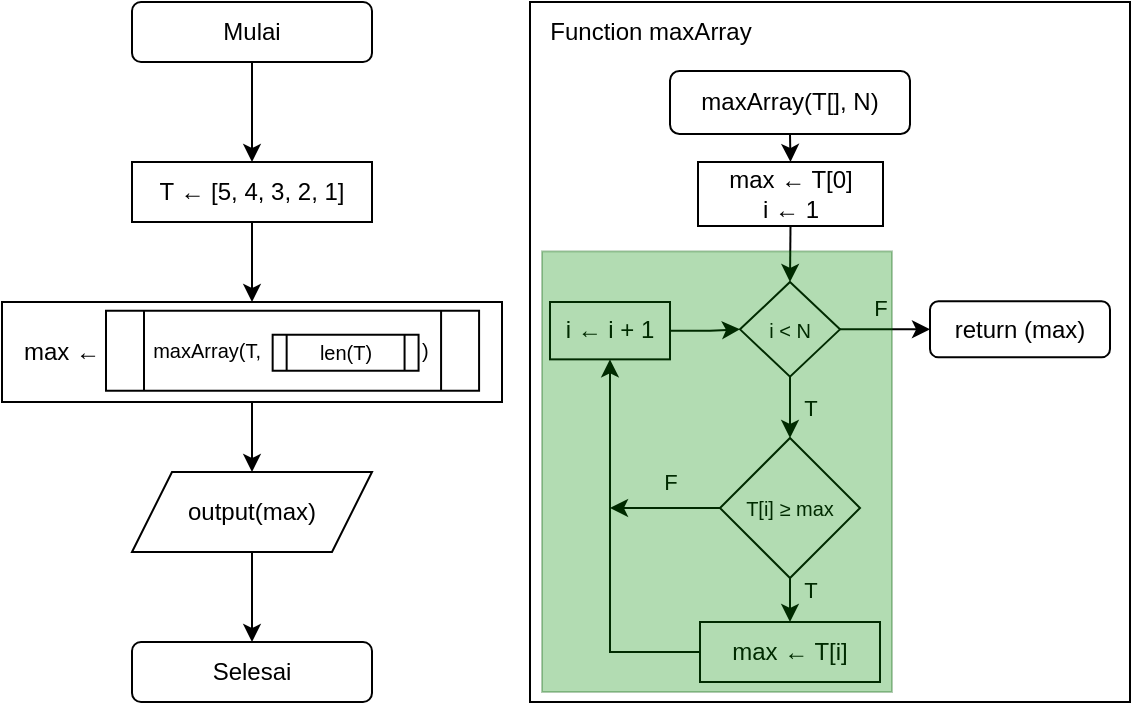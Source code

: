 <mxfile version="26.2.15">
  <diagram name="Page-1" id="ipt4Kt7Sx9uQrlR0ACr-">
    <mxGraphModel dx="786" dy="524" grid="1" gridSize="10" guides="1" tooltips="1" connect="1" arrows="1" fold="1" page="1" pageScale="1" pageWidth="850" pageHeight="1100" math="0" shadow="0">
      <root>
        <mxCell id="0" />
        <mxCell id="1" parent="0" />
        <mxCell id="BGMLpLw45mADriLmOVhz-32" style="edgeStyle=orthogonalEdgeStyle;rounded=0;orthogonalLoop=1;jettySize=auto;html=1;entryX=0.5;entryY=0;entryDx=0;entryDy=0;" edge="1" parent="1" source="IkpXYTgl3K8qra5wuV8V-1" target="BGMLpLw45mADriLmOVhz-26">
          <mxGeometry relative="1" as="geometry" />
        </mxCell>
        <mxCell id="IkpXYTgl3K8qra5wuV8V-1" value="Mulai" style="rounded=1;whiteSpace=wrap;html=1;" parent="1" vertex="1">
          <mxGeometry x="250" y="120" width="120" height="30" as="geometry" />
        </mxCell>
        <mxCell id="IkpXYTgl3K8qra5wuV8V-11" style="edgeStyle=orthogonalEdgeStyle;rounded=0;orthogonalLoop=1;jettySize=auto;html=1;entryX=0.5;entryY=0;entryDx=0;entryDy=0;" parent="1" source="IkpXYTgl3K8qra5wuV8V-6" target="IkpXYTgl3K8qra5wuV8V-7" edge="1">
          <mxGeometry relative="1" as="geometry" />
        </mxCell>
        <mxCell id="IkpXYTgl3K8qra5wuV8V-6" value="output(max)" style="shape=parallelogram;perimeter=parallelogramPerimeter;whiteSpace=wrap;html=1;fixedSize=1;" parent="1" vertex="1">
          <mxGeometry x="250" y="355" width="120" height="40" as="geometry" />
        </mxCell>
        <mxCell id="IkpXYTgl3K8qra5wuV8V-7" value="Selesai" style="rounded=1;whiteSpace=wrap;html=1;" parent="1" vertex="1">
          <mxGeometry x="250" y="440" width="120" height="30" as="geometry" />
        </mxCell>
        <mxCell id="BGMLpLw45mADriLmOVhz-33" style="edgeStyle=orthogonalEdgeStyle;rounded=0;orthogonalLoop=1;jettySize=auto;html=1;entryX=0.5;entryY=0;entryDx=0;entryDy=0;" edge="1" parent="1" source="BGMLpLw45mADriLmOVhz-26" target="IkpXYTgl3K8qra5wuV8V-2">
          <mxGeometry relative="1" as="geometry" />
        </mxCell>
        <mxCell id="BGMLpLw45mADriLmOVhz-26" value="T ←&amp;nbsp;[5, 4, 3, 2, 1]" style="rounded=0;whiteSpace=wrap;html=1;" vertex="1" parent="1">
          <mxGeometry x="250" y="200" width="120" height="30" as="geometry" />
        </mxCell>
        <mxCell id="BGMLpLw45mADriLmOVhz-27" value="" style="group" vertex="1" connectable="0" parent="1">
          <mxGeometry x="449" y="120" width="300" height="350" as="geometry" />
        </mxCell>
        <mxCell id="BGMLpLw45mADriLmOVhz-22" value="" style="rounded=0;whiteSpace=wrap;html=1;" vertex="1" parent="BGMLpLw45mADriLmOVhz-27">
          <mxGeometry width="300" height="350" as="geometry" />
        </mxCell>
        <mxCell id="BGMLpLw45mADriLmOVhz-21" style="edgeStyle=orthogonalEdgeStyle;rounded=0;orthogonalLoop=1;jettySize=auto;html=1;exitX=0.5;exitY=1;exitDx=0;exitDy=0;entryX=0.5;entryY=0;entryDx=0;entryDy=0;" edge="1" parent="BGMLpLw45mADriLmOVhz-27" source="IkpXYTgl3K8qra5wuV8V-12" target="BGMLpLw45mADriLmOVhz-1">
          <mxGeometry relative="1" as="geometry" />
        </mxCell>
        <mxCell id="IkpXYTgl3K8qra5wuV8V-12" value="maxArray(T[], N)" style="rounded=1;whiteSpace=wrap;html=1;" parent="BGMLpLw45mADriLmOVhz-27" vertex="1">
          <mxGeometry x="70" y="34.478" width="120" height="31.522" as="geometry" />
        </mxCell>
        <mxCell id="IkpXYTgl3K8qra5wuV8V-20" style="edgeStyle=orthogonalEdgeStyle;rounded=0;orthogonalLoop=1;jettySize=auto;html=1;exitX=0.5;exitY=1;exitDx=0;exitDy=0;entryX=0.5;entryY=0;entryDx=0;entryDy=0;" parent="BGMLpLw45mADriLmOVhz-27" source="IkpXYTgl3K8qra5wuV8V-15" target="IkpXYTgl3K8qra5wuV8V-51" edge="1">
          <mxGeometry relative="1" as="geometry">
            <mxPoint x="130" y="204.209" as="targetPoint" />
          </mxGeometry>
        </mxCell>
        <mxCell id="IkpXYTgl3K8qra5wuV8V-26" value="T" style="edgeLabel;html=1;align=center;verticalAlign=middle;resizable=0;points=[];" parent="IkpXYTgl3K8qra5wuV8V-20" vertex="1" connectable="0">
          <mxGeometry x="-0.209" y="-1" relative="1" as="geometry">
            <mxPoint x="11" y="3" as="offset" />
          </mxGeometry>
        </mxCell>
        <mxCell id="BGMLpLw45mADriLmOVhz-16" style="edgeStyle=orthogonalEdgeStyle;rounded=0;orthogonalLoop=1;jettySize=auto;html=1;entryX=0;entryY=0.5;entryDx=0;entryDy=0;" edge="1" parent="BGMLpLw45mADriLmOVhz-27" source="IkpXYTgl3K8qra5wuV8V-15" target="BGMLpLw45mADriLmOVhz-13">
          <mxGeometry relative="1" as="geometry" />
        </mxCell>
        <mxCell id="BGMLpLw45mADriLmOVhz-24" value="F" style="edgeLabel;html=1;align=center;verticalAlign=middle;resizable=0;points=[];" vertex="1" connectable="0" parent="BGMLpLw45mADriLmOVhz-16">
          <mxGeometry x="0.458" relative="1" as="geometry">
            <mxPoint x="-13" y="-11" as="offset" />
          </mxGeometry>
        </mxCell>
        <mxCell id="IkpXYTgl3K8qra5wuV8V-15" value="&lt;span style=&quot;font-size: 10px;&quot;&gt;i &amp;lt; N&lt;/span&gt;" style="rhombus;whiteSpace=wrap;html=1;" parent="BGMLpLw45mADriLmOVhz-27" vertex="1">
          <mxGeometry x="105" y="140" width="50" height="47.37" as="geometry" />
        </mxCell>
        <mxCell id="IkpXYTgl3K8qra5wuV8V-29" value="Function maxArray" style="text;html=1;align=center;verticalAlign=middle;resizable=0;points=[];autosize=1;strokeColor=none;fillColor=none;" parent="BGMLpLw45mADriLmOVhz-27" vertex="1">
          <mxGeometry width="120" height="30" as="geometry" />
        </mxCell>
        <mxCell id="BGMLpLw45mADriLmOVhz-5" style="edgeStyle=orthogonalEdgeStyle;rounded=0;orthogonalLoop=1;jettySize=auto;html=1;entryX=0.5;entryY=0;entryDx=0;entryDy=0;" edge="1" parent="BGMLpLw45mADriLmOVhz-27" source="IkpXYTgl3K8qra5wuV8V-51" target="BGMLpLw45mADriLmOVhz-2">
          <mxGeometry relative="1" as="geometry" />
        </mxCell>
        <mxCell id="BGMLpLw45mADriLmOVhz-14" value="T" style="edgeLabel;html=1;align=center;verticalAlign=middle;resizable=0;points=[];" vertex="1" connectable="0" parent="BGMLpLw45mADriLmOVhz-5">
          <mxGeometry x="0.442" y="-2" relative="1" as="geometry">
            <mxPoint x="12" as="offset" />
          </mxGeometry>
        </mxCell>
        <mxCell id="BGMLpLw45mADriLmOVhz-11" style="edgeStyle=orthogonalEdgeStyle;rounded=0;orthogonalLoop=1;jettySize=auto;html=1;" edge="1" parent="BGMLpLw45mADriLmOVhz-27" source="IkpXYTgl3K8qra5wuV8V-51">
          <mxGeometry relative="1" as="geometry">
            <mxPoint x="40" y="253" as="targetPoint" />
          </mxGeometry>
        </mxCell>
        <mxCell id="BGMLpLw45mADriLmOVhz-15" value="F" style="edgeLabel;html=1;align=center;verticalAlign=middle;resizable=0;points=[];" vertex="1" connectable="0" parent="BGMLpLw45mADriLmOVhz-11">
          <mxGeometry x="-0.101" y="-3" relative="1" as="geometry">
            <mxPoint y="-10" as="offset" />
          </mxGeometry>
        </mxCell>
        <mxCell id="IkpXYTgl3K8qra5wuV8V-51" value="&lt;span style=&quot;font-size: 10px;&quot;&gt;T[i]&amp;nbsp;≥ max&lt;/span&gt;" style="rhombus;whiteSpace=wrap;html=1;" parent="BGMLpLw45mADriLmOVhz-27" vertex="1">
          <mxGeometry x="95" y="218" width="70" height="70" as="geometry" />
        </mxCell>
        <mxCell id="BGMLpLw45mADriLmOVhz-20" style="edgeStyle=orthogonalEdgeStyle;rounded=0;orthogonalLoop=1;jettySize=auto;html=1;exitX=0.5;exitY=1;exitDx=0;exitDy=0;entryX=0.5;entryY=0;entryDx=0;entryDy=0;" edge="1" parent="BGMLpLw45mADriLmOVhz-27" source="BGMLpLw45mADriLmOVhz-1" target="IkpXYTgl3K8qra5wuV8V-15">
          <mxGeometry relative="1" as="geometry" />
        </mxCell>
        <mxCell id="BGMLpLw45mADriLmOVhz-1" value="&lt;div&gt;max&amp;nbsp;← T[0]&lt;/div&gt;i&amp;nbsp;← 1" style="rounded=0;whiteSpace=wrap;html=1;" vertex="1" parent="BGMLpLw45mADriLmOVhz-27">
          <mxGeometry x="84" y="80" width="92.5" height="32" as="geometry" />
        </mxCell>
        <mxCell id="BGMLpLw45mADriLmOVhz-12" style="edgeStyle=orthogonalEdgeStyle;rounded=0;orthogonalLoop=1;jettySize=auto;html=1;entryX=0.5;entryY=1;entryDx=0;entryDy=0;" edge="1" parent="BGMLpLw45mADriLmOVhz-27" source="BGMLpLw45mADriLmOVhz-2" target="BGMLpLw45mADriLmOVhz-3">
          <mxGeometry relative="1" as="geometry" />
        </mxCell>
        <mxCell id="BGMLpLw45mADriLmOVhz-2" value="max ← T[i]" style="rounded=0;whiteSpace=wrap;html=1;" vertex="1" parent="BGMLpLw45mADriLmOVhz-27">
          <mxGeometry x="85" y="310" width="90" height="30" as="geometry" />
        </mxCell>
        <mxCell id="BGMLpLw45mADriLmOVhz-10" style="edgeStyle=orthogonalEdgeStyle;rounded=0;orthogonalLoop=1;jettySize=auto;html=1;entryX=0;entryY=0.5;entryDx=0;entryDy=0;" edge="1" parent="BGMLpLw45mADriLmOVhz-27" source="BGMLpLw45mADriLmOVhz-3" target="IkpXYTgl3K8qra5wuV8V-15">
          <mxGeometry relative="1" as="geometry" />
        </mxCell>
        <mxCell id="BGMLpLw45mADriLmOVhz-3" value="i&amp;nbsp;← i + 1" style="rounded=0;whiteSpace=wrap;html=1;" vertex="1" parent="BGMLpLw45mADriLmOVhz-27">
          <mxGeometry x="10" y="150" width="60" height="28.68" as="geometry" />
        </mxCell>
        <mxCell id="BGMLpLw45mADriLmOVhz-13" value="return (max)" style="rounded=1;whiteSpace=wrap;html=1;" vertex="1" parent="BGMLpLw45mADriLmOVhz-27">
          <mxGeometry x="200" y="149.68" width="90" height="28" as="geometry" />
        </mxCell>
        <mxCell id="BGMLpLw45mADriLmOVhz-25" value="" style="rounded=0;whiteSpace=wrap;html=1;fillColor=#008a00;fontColor=#ffffff;strokeColor=#005700;opacity=30;" vertex="1" parent="BGMLpLw45mADriLmOVhz-27">
          <mxGeometry x="6" y="124.68" width="175" height="220.32" as="geometry" />
        </mxCell>
        <mxCell id="BGMLpLw45mADriLmOVhz-31" value="" style="group" vertex="1" connectable="0" parent="1">
          <mxGeometry x="185" y="270" width="250" height="50" as="geometry" />
        </mxCell>
        <mxCell id="IkpXYTgl3K8qra5wuV8V-2" value="max&amp;nbsp;←&amp;nbsp; &amp;nbsp; &amp;nbsp; &amp;nbsp; &amp;nbsp; &amp;nbsp; &amp;nbsp; &amp;nbsp; &amp;nbsp; &amp;nbsp; &amp;nbsp; &amp;nbsp; &amp;nbsp; &amp;nbsp; &amp;nbsp; &amp;nbsp; &amp;nbsp; &amp;nbsp; &amp;nbsp; &amp;nbsp; &amp;nbsp; &amp;nbsp; &amp;nbsp; &amp;nbsp; &amp;nbsp; &amp;nbsp; &amp;nbsp; &amp;nbsp; &amp;nbsp;" style="rounded=0;whiteSpace=wrap;html=1;" parent="BGMLpLw45mADriLmOVhz-31" vertex="1">
          <mxGeometry width="250.0" height="50" as="geometry" />
        </mxCell>
        <mxCell id="BGMLpLw45mADriLmOVhz-28" value="&lt;font style=&quot;font-size: 10px;&quot;&gt;maxArray(T,&amp;nbsp; &amp;nbsp; &amp;nbsp; &amp;nbsp; &amp;nbsp; &amp;nbsp; &amp;nbsp; &amp;nbsp; &amp;nbsp; &amp;nbsp; &amp;nbsp; &amp;nbsp; &amp;nbsp; &amp;nbsp; &amp;nbsp;)&lt;/font&gt;" style="shape=process;whiteSpace=wrap;html=1;backgroundOutline=1;" vertex="1" parent="BGMLpLw45mADriLmOVhz-31">
          <mxGeometry x="52" y="4.37" width="186.54" height="40" as="geometry" />
        </mxCell>
        <mxCell id="BGMLpLw45mADriLmOVhz-29" value="&lt;font style=&quot;font-size: 10px;&quot;&gt;len(T)&lt;/font&gt;" style="shape=process;whiteSpace=wrap;html=1;backgroundOutline=1;" vertex="1" parent="BGMLpLw45mADriLmOVhz-31">
          <mxGeometry x="135.325" y="16.37" width="72.958" height="18" as="geometry" />
        </mxCell>
        <mxCell id="BGMLpLw45mADriLmOVhz-35" style="edgeStyle=orthogonalEdgeStyle;rounded=0;orthogonalLoop=1;jettySize=auto;html=1;exitX=0.5;exitY=1;exitDx=0;exitDy=0;entryX=0.5;entryY=0;entryDx=0;entryDy=0;" edge="1" parent="1" source="IkpXYTgl3K8qra5wuV8V-2" target="IkpXYTgl3K8qra5wuV8V-6">
          <mxGeometry relative="1" as="geometry" />
        </mxCell>
      </root>
    </mxGraphModel>
  </diagram>
</mxfile>
